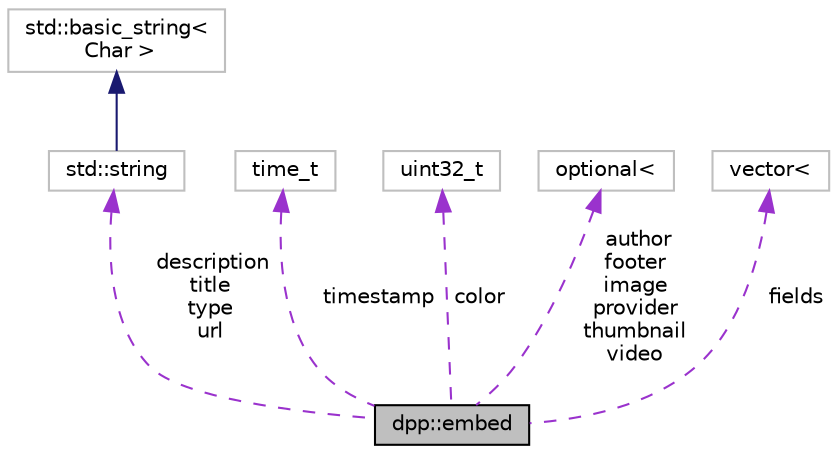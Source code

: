 digraph "dpp::embed"
{
 // INTERACTIVE_SVG=YES
 // LATEX_PDF_SIZE
  bgcolor="transparent";
  edge [fontname="Helvetica",fontsize="10",labelfontname="Helvetica",labelfontsize="10"];
  node [fontname="Helvetica",fontsize="10",shape=record];
  Node1 [label="dpp::embed",height=0.2,width=0.4,color="black", fillcolor="grey75", style="filled", fontcolor="black",tooltip="A rich embed for display within a dpp::message."];
  Node2 -> Node1 [dir="back",color="darkorchid3",fontsize="10",style="dashed",label=" description\ntitle\ntype\nurl" ,fontname="Helvetica"];
  Node2 [label="std::string",height=0.2,width=0.4,color="grey75",tooltip=" "];
  Node3 -> Node2 [dir="back",color="midnightblue",fontsize="10",style="solid",fontname="Helvetica"];
  Node3 [label="std::basic_string\<\l Char \>",height=0.2,width=0.4,color="grey75",tooltip=" "];
  Node4 -> Node1 [dir="back",color="darkorchid3",fontsize="10",style="dashed",label=" timestamp" ,fontname="Helvetica"];
  Node4 [label="time_t",height=0.2,width=0.4,color="grey75",tooltip=" "];
  Node5 -> Node1 [dir="back",color="darkorchid3",fontsize="10",style="dashed",label=" color" ,fontname="Helvetica"];
  Node5 [label="uint32_t",height=0.2,width=0.4,color="grey75",tooltip=" "];
  Node6 -> Node1 [dir="back",color="darkorchid3",fontsize="10",style="dashed",label=" author\nfooter\nimage\nprovider\nthumbnail\nvideo" ,fontname="Helvetica"];
  Node6 [label="optional\<",height=0.2,width=0.4,color="grey75",tooltip=" "];
  Node7 -> Node1 [dir="back",color="darkorchid3",fontsize="10",style="dashed",label=" fields" ,fontname="Helvetica"];
  Node7 [label="vector\<",height=0.2,width=0.4,color="grey75",tooltip=" "];
}
